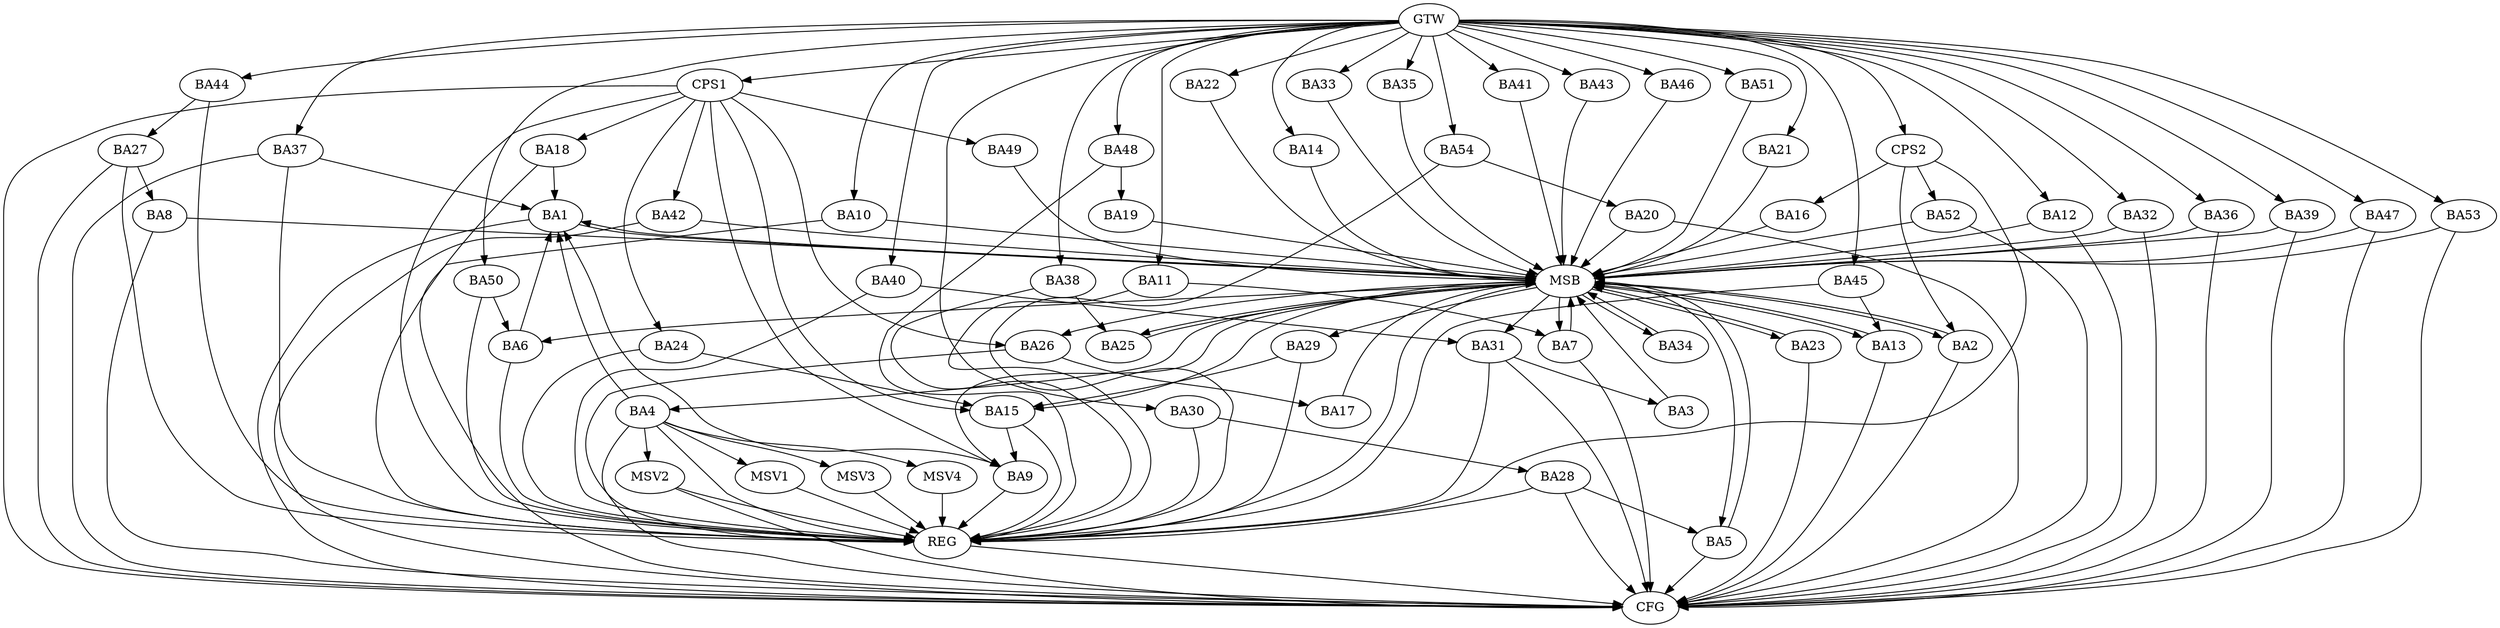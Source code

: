 strict digraph G {
  BA1 [ label="BA1" ];
  BA2 [ label="BA2" ];
  BA3 [ label="BA3" ];
  BA4 [ label="BA4" ];
  BA5 [ label="BA5" ];
  BA6 [ label="BA6" ];
  BA7 [ label="BA7" ];
  BA8 [ label="BA8" ];
  BA9 [ label="BA9" ];
  BA10 [ label="BA10" ];
  BA11 [ label="BA11" ];
  BA12 [ label="BA12" ];
  BA13 [ label="BA13" ];
  BA14 [ label="BA14" ];
  BA15 [ label="BA15" ];
  BA16 [ label="BA16" ];
  BA17 [ label="BA17" ];
  BA18 [ label="BA18" ];
  BA19 [ label="BA19" ];
  BA20 [ label="BA20" ];
  BA21 [ label="BA21" ];
  BA22 [ label="BA22" ];
  BA23 [ label="BA23" ];
  BA24 [ label="BA24" ];
  BA25 [ label="BA25" ];
  BA26 [ label="BA26" ];
  BA27 [ label="BA27" ];
  BA28 [ label="BA28" ];
  BA29 [ label="BA29" ];
  BA30 [ label="BA30" ];
  BA31 [ label="BA31" ];
  BA32 [ label="BA32" ];
  BA33 [ label="BA33" ];
  BA34 [ label="BA34" ];
  BA35 [ label="BA35" ];
  BA36 [ label="BA36" ];
  BA37 [ label="BA37" ];
  BA38 [ label="BA38" ];
  BA39 [ label="BA39" ];
  BA40 [ label="BA40" ];
  BA41 [ label="BA41" ];
  BA42 [ label="BA42" ];
  BA43 [ label="BA43" ];
  BA44 [ label="BA44" ];
  BA45 [ label="BA45" ];
  BA46 [ label="BA46" ];
  BA47 [ label="BA47" ];
  BA48 [ label="BA48" ];
  BA49 [ label="BA49" ];
  BA50 [ label="BA50" ];
  BA51 [ label="BA51" ];
  BA52 [ label="BA52" ];
  BA53 [ label="BA53" ];
  BA54 [ label="BA54" ];
  CPS1 [ label="CPS1" ];
  CPS2 [ label="CPS2" ];
  GTW [ label="GTW" ];
  REG [ label="REG" ];
  MSB [ label="MSB" ];
  CFG [ label="CFG" ];
  MSV1 [ label="MSV1" ];
  MSV2 [ label="MSV2" ];
  MSV3 [ label="MSV3" ];
  MSV4 [ label="MSV4" ];
  BA4 -> BA1;
  BA6 -> BA1;
  BA9 -> BA1;
  BA11 -> BA7;
  BA15 -> BA9;
  BA18 -> BA1;
  BA24 -> BA15;
  BA26 -> BA17;
  BA27 -> BA8;
  BA28 -> BA5;
  BA29 -> BA15;
  BA30 -> BA28;
  BA31 -> BA3;
  BA37 -> BA1;
  BA38 -> BA25;
  BA40 -> BA31;
  BA44 -> BA27;
  BA45 -> BA13;
  BA48 -> BA19;
  BA50 -> BA6;
  BA54 -> BA20;
  CPS1 -> BA9;
  CPS1 -> BA15;
  CPS1 -> BA42;
  CPS1 -> BA24;
  CPS1 -> BA49;
  CPS1 -> BA26;
  CPS1 -> BA18;
  CPS2 -> BA2;
  CPS2 -> BA16;
  CPS2 -> BA52;
  GTW -> BA10;
  GTW -> BA11;
  GTW -> BA12;
  GTW -> BA14;
  GTW -> BA21;
  GTW -> BA22;
  GTW -> BA30;
  GTW -> BA32;
  GTW -> BA33;
  GTW -> BA35;
  GTW -> BA36;
  GTW -> BA37;
  GTW -> BA38;
  GTW -> BA39;
  GTW -> BA40;
  GTW -> BA41;
  GTW -> BA43;
  GTW -> BA44;
  GTW -> BA45;
  GTW -> BA46;
  GTW -> BA47;
  GTW -> BA48;
  GTW -> BA50;
  GTW -> BA51;
  GTW -> BA53;
  GTW -> BA54;
  GTW -> CPS1;
  GTW -> CPS2;
  BA4 -> REG;
  BA6 -> REG;
  BA9 -> REG;
  BA11 -> REG;
  BA15 -> REG;
  BA18 -> REG;
  BA24 -> REG;
  BA26 -> REG;
  BA27 -> REG;
  BA28 -> REG;
  BA29 -> REG;
  BA30 -> REG;
  BA31 -> REG;
  BA37 -> REG;
  BA38 -> REG;
  BA40 -> REG;
  BA44 -> REG;
  BA45 -> REG;
  BA48 -> REG;
  BA50 -> REG;
  BA54 -> REG;
  CPS1 -> REG;
  CPS2 -> REG;
  BA1 -> MSB;
  MSB -> BA2;
  MSB -> REG;
  BA2 -> MSB;
  MSB -> BA1;
  BA3 -> MSB;
  BA5 -> MSB;
  MSB -> BA4;
  BA7 -> MSB;
  BA8 -> MSB;
  BA10 -> MSB;
  BA12 -> MSB;
  MSB -> BA9;
  BA13 -> MSB;
  BA14 -> MSB;
  MSB -> BA5;
  BA16 -> MSB;
  MSB -> BA7;
  BA17 -> MSB;
  MSB -> BA13;
  BA19 -> MSB;
  BA20 -> MSB;
  BA21 -> MSB;
  BA22 -> MSB;
  BA23 -> MSB;
  MSB -> BA6;
  BA25 -> MSB;
  BA32 -> MSB;
  BA33 -> MSB;
  BA34 -> MSB;
  MSB -> BA26;
  BA35 -> MSB;
  BA36 -> MSB;
  BA39 -> MSB;
  BA41 -> MSB;
  MSB -> BA25;
  BA42 -> MSB;
  MSB -> BA29;
  BA43 -> MSB;
  BA46 -> MSB;
  MSB -> BA23;
  BA47 -> MSB;
  MSB -> BA31;
  BA49 -> MSB;
  BA51 -> MSB;
  MSB -> BA34;
  BA52 -> MSB;
  MSB -> BA15;
  BA53 -> MSB;
  BA4 -> CFG;
  CPS1 -> CFG;
  BA10 -> CFG;
  BA5 -> CFG;
  BA13 -> CFG;
  BA53 -> CFG;
  BA20 -> CFG;
  BA37 -> CFG;
  BA23 -> CFG;
  BA7 -> CFG;
  BA2 -> CFG;
  BA1 -> CFG;
  BA42 -> CFG;
  BA52 -> CFG;
  BA47 -> CFG;
  BA39 -> CFG;
  BA28 -> CFG;
  BA36 -> CFG;
  BA12 -> CFG;
  BA31 -> CFG;
  BA8 -> CFG;
  BA27 -> CFG;
  BA32 -> CFG;
  REG -> CFG;
  BA4 -> MSV1;
  BA4 -> MSV2;
  BA4 -> MSV3;
  MSV1 -> REG;
  MSV2 -> REG;
  MSV2 -> CFG;
  MSV3 -> REG;
  BA4 -> MSV4;
  MSV4 -> REG;
}
